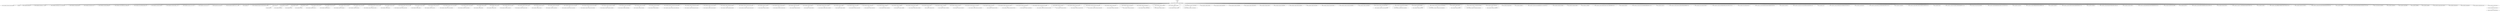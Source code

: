 digraph G
{
  "1/name/" -> "http://winupdate.ru/category/zapusk-programm/";
  "http://winupdate.ru/category/zapusk-programm" -> "http://winupdate.ru/category/zapusk-programm/";
  "1/update/" -> "http://winupdate.ru/category/zapusk-programm/";
  "http://winupdate.ru/category/zapusk-programm/" -> "http://winupdate.ru/favicon.ico";
  "http://winupdate.ru/category/zapusk-programm/" -> "http://winupdate.ru/script/jquery-1.7.2.min.js";
  "http://winupdate.ru/category/zapusk-programm/" -> "http://winupdate.ru/script/jquery-ui-1.9.2.custom.min.js";
  "http://winupdate.ru/category/zapusk-programm/" -> "http://winupdate.ru/script/select.pack.js";
  "http://winupdate.ru/category/zapusk-programm/" -> "http://winupdate.ru/script/main.js?v=1.1";
  "http://winupdate.ru/category/zapusk-programm/" -> "http://winupdate.ru/script/jQuery.fileinput.js";
  "http://winupdate.ru/category/zapusk-programm/" -> "http://winupdate.ru/script/validate/jquery.validate.min.js";
  "http://winupdate.ru/category/zapusk-programm/" -> "http://winupdate.ru/script/validate/messages_ru.js";
  "http://winupdate.ru/category/zapusk-programm/" -> "http://winupdate.ru/script/jquery-select.js";
  "http://winupdate.ru/category/zapusk-programm/" -> "http://winupdate.ru/script/jcarousellite_1.0.1.js";
  "http://winupdate.ru/category/zapusk-programm/" -> "http://winupdate.ru/css/jquery-ui.css?v=1.02";
  "http://winupdate.ru/category/zapusk-programm/" -> "http://winupdate.ru/css/style.css?v=1.1";
  "http://winupdate.ru/category/zapusk-programm/" -> "https://apis.google.com/js/plusone.js";
  "http://winupdate.ru/category/zapusk-programm/" -> "https://plus.google.com/106852787473717117206/";
  "http://winupdate.ru/category/zapusk-programm/" -> "http://winupdate.ru/";
  "http://winupdate.ru/category/zapusk-programm/" -> "http://www.facebook.com/pages/WinUpDate/258500644240539";
  "http://winupdate.ru/category/zapusk-programm/" -> "http://twitter.com/";
  "http://winupdate.ru/category/zapusk-programm/" -> "http://winupdate.ru/questions";
  "http://winupdate.ru/category/zapusk-programm/" -> "http://winupdate.ru/video";
  "http://winupdate.ru/category/zapusk-programm/" -> "http://winupdate.ru/articles";
  "http://winupdate.ru/category/zapusk-programm/" -> "http://winupdate.ru/category/antivirus";
  "http://winupdate.ru/category/zapusk-programm/" -> "http://winupdate.ru/category/fajervoly";
  "http://winupdate.ru/category/zapusk-programm/" -> "http://winupdate.ru/category/antishpiony";
  "http://winupdate.ru/category/zapusk-programm/" -> "http://winupdate.ru/category/shifrovanie";
  "http://winupdate.ru/category/zapusk-programm/" -> "http://winupdate.ru/category/menedzhery-parolej";
  "http://winupdate.ru/category/zapusk-programm/" -> "http://winupdate.ru/category/pleery";
  "http://winupdate.ru/category/zapusk-programm/" -> "http://winupdate.ru/category/onlajn-proigryvateli";
  "http://winupdate.ru/category/zapusk-programm/" -> "http://winupdate.ru/category/kodeki";
  "http://winupdate.ru/category/zapusk-programm/" -> "http://winupdate.ru/category/konvertory";
  "http://winupdate.ru/category/zapusk-programm/" -> "http://winupdate.ru/category/audio-i-video-redaktory";
  "http://winupdate.ru/category/zapusk-programm/" -> "http://winupdate.ru/category/video-redaktory";
  "http://winupdate.ru/category/zapusk-programm/" -> "http://winupdate.ru/category/dlja-dj";
  "http://winupdate.ru/category/zapusk-programm/" -> "http://winupdate.ru/category/utility";
  "http://winupdate.ru/category/zapusk-programm/" -> "http://winupdate.ru/category/zapis-cddvd";
  "http://winupdate.ru/category/zapusk-programm/" -> "http://winupdate.ru/category/emuljatory-diskov";
  "http://winupdate.ru/category/zapusk-programm/" -> "http://winupdate.ru/category/brauzery";
  "http://winupdate.ru/category/zapusk-programm/" -> "http://winupdate.ru/category/messendzhery";
  "http://winupdate.ru/category/zapusk-programm/" -> "http://winupdate.ru/category/pochtovye-programmy";
  "http://winupdate.ru/category/zapusk-programm/" -> "http://winupdate.ru/category/programmy-dlja-web-kamer";
  "http://winupdate.ru/category/zapusk-programm/" -> "http://winupdate.ru/category/menedzhery-zakachek";
  "http://winupdate.ru/category/zapusk-programm/" -> "http://winupdate.ru/category/obmen-fajlami";
  "http://winupdate.ru/category/zapusk-programm/" -> "http://winupdate.ru/category/hranilische";
  "http://winupdate.ru/category/zapusk-programm/" -> "http://winupdate.ru/category/ftp-klienty";
  "http://winupdate.ru/category/zapusk-programm/" -> "http://winupdate.ru/category/programmy-dlja-sozdanija-setej";
  "http://winupdate.ru/category/zapusk-programm/" -> "http://winupdate.ru/category/dopolnenija-k-brauzeram";
  "http://winupdate.ru/category/zapusk-programm/" -> "http://winupdate.ru/category/drugie-programmy";
  "http://winupdate.ru/category/zapusk-programm/" -> "http://winupdate.ru/category/graficheskie-redaktory";
  "http://winupdate.ru/category/zapusk-programm/" -> "http://winupdate.ru/category/programmy-dlja-prosmotra";
  "http://winupdate.ru/category/zapusk-programm/" -> "http://winupdate.ru/category/screenshot";
  "http://winupdate.ru/category/zapusk-programm/" -> "http://winupdate.ru/category/3d-modelirovanie";
  "http://winupdate.ru/category/zapusk-programm/" -> "http://winupdate.ru/category/ofis-i-tekst";
  "http://winupdate.ru/category/zapusk-programm/" -> "http://winupdate.ru/category/bloknoty";
  "http://winupdate.ru/category/zapusk-programm/" -> "http://winupdate.ru/category/tekstovye-redaktory";
  "http://winupdate.ru/category/zapusk-programm/" -> "http://winupdate.ru/category/chitalki";
  "http://winupdate.ru/category/zapusk-programm/" -> "http://winupdate.ru/category/prosmotr-pdf";
  "http://winupdate.ru/category/zapusk-programm/" -> "http://winupdate.ru/category/pdf-printery";
  "http://winupdate.ru/category/zapusk-programm/" -> "http://winupdate.ru/category/organajzery";
  "http://winupdate.ru/category/zapusk-programm/" -> "http://winupdate.ru/category/raskladka";
  "http://winupdate.ru/category/zapusk-programm/" -> "http://winupdate.ru/category/finansy-i-platezhi";
  "http://winupdate.ru/category/zapusk-programm/" -> "http://winupdate.ru/category/slovari";
  "http://winupdate.ru/category/zapusk-programm/" -> "http://winupdate.ru/category/vychislenija";
  "http://winupdate.ru/category/zapusk-programm/" -> "http://winupdate.ru/category/astronomija";
  "http://winupdate.ru/category/zapusk-programm/" -> "http://winupdate.ru/category/klaviaturnye-trenazhery";
  "http://winupdate.ru/category/zapusk-programm/" -> "http://winupdate.ru/category/chity-i-kody";
  "http://winupdate.ru/category/zapusk-programm/" -> "http://winupdate.ru/category/messendzhery-dlya-igr";
  "http://winupdate.ru/category/zapusk-programm/" -> "http://winupdate.ru/category/transljatsija-igr";
  "http://winupdate.ru/category/zapusk-programm/" -> "http://winupdate.ru/category/sinhronizatsija-i-upravlenie";
  "http://winupdate.ru/category/zapusk-programm/" -> "http://winupdate.ru/category/arhivatory";
  "http://winupdate.ru/category/zapusk-programm/" -> "http://winupdate.ru/category/zapusk-programm";
  "http://winupdate.ru/category/zapusk-programm/" -> "http://winupdate.ru/category/informatsija-i-diagnostika";
  "http://winupdate.ru/category/zapusk-programm/" -> "http://winupdate.ru/category/optimizatsija";
  "http://winupdate.ru/category/zapusk-programm/" -> "http://winupdate.ru/category/deinstalljatory";
  "http://winupdate.ru/category/zapusk-programm/" -> "http://winupdate.ru/category/nastrojka";
  "http://winupdate.ru/category/zapusk-programm/" -> "http://winupdate.ru/category/ochistka";
  "http://winupdate.ru/category/zapusk-programm/" -> "http://winupdate.ru/category/vosstanovlenie";
  "http://winupdate.ru/category/zapusk-programm/" -> "http://winupdate.ru/category/rezervnoe-kopirovanie";
  "http://winupdate.ru/category/zapusk-programm/" -> "http://winupdate.ru/category/fajlovye-menedzhery";
  "http://winupdate.ru/category/zapusk-programm/" -> "http://winupdate.ru/category/diski-i-fajly";
  "http://winupdate.ru/category/zapusk-programm/" -> "http://winupdate.ru/category/programmy-dlja-videoadapterov";
  "http://winupdate.ru/category/zapusk-programm/" -> "http://winupdate.ru/category/drajvera";
  "http://winupdate.ru/category/zapusk-programm/" -> "http://winupdate.ru/category/virtualizatsija-i-emuljatsija";
  "http://winupdate.ru/category/zapusk-programm/" -> "http://winupdate.ru/category/rabochij-stol";
  "http://winupdate.ru/category/zapusk-programm/" -> "http://winupdate.ru/category/programmirovanie";
  "http://winupdate.ru/category/zapusk-programm/" -> "http://winupdate.ru/category/sozdanie-sajtov";
  "http://winupdate.ru/category/zapusk-programm/" -> "http://winupdate.ru/category/sistema/";
  "http://winupdate.ru/category/zapusk-programm/" -> "http://winupdate.ru/category/bezopasnost/";
  "http://winupdate.ru/category/zapusk-programm/" -> "http://winupdate.ru/category/multimedija/";
  "http://winupdate.ru/category/zapusk-programm/" -> "http://winupdate.ru/category/rabota-s-cddvd/";
  "http://winupdate.ru/category/zapusk-programm/" -> "http://winupdate.ru/category/internet/";
  "http://winupdate.ru/category/zapusk-programm/" -> "http://winupdate.ru/category/izobrazhenija/";
  "http://winupdate.ru/category/zapusk-programm/" -> "http://winupdate.ru/category/ofisnye-programmy/";
  "http://winupdate.ru/category/zapusk-programm/" -> "http://winupdate.ru/category/obrazovanie/";
  "http://winupdate.ru/category/zapusk-programm/" -> "http://winupdate.ru/category/programmy-dlja-igr/";
  "http://winupdate.ru/category/zapusk-programm/" -> "http://winupdate.ru/category/programmy-dlja-telefonov/";
  "http://winupdate.ru/category/zapusk-programm/" -> "http://winupdate.ru/category/razrabotchiku/";
  "http://winupdate.ru/category/zapusk-programm/" -> "http://winupdate.ru/category/arhivatory/";
  "http://winupdate.ru/category/arhivatory" -> "http://winupdate.ru/category/arhivatory/";
  "http://winupdate.ru/category/zapusk-programm/" -> "http://winupdate.ru/category/informatsija-i-diagnostika/";
  "http://winupdate.ru/category/informatsija-i-diagnostika" -> "http://winupdate.ru/category/informatsija-i-diagnostika/";
  "http://winupdate.ru/category/zapusk-programm/" -> "http://winupdate.ru/category/optimizatsija/";
  "http://winupdate.ru/category/optimizatsija" -> "http://winupdate.ru/category/optimizatsija/";
  "http://winupdate.ru/category/zapusk-programm/" -> "http://winupdate.ru/category/deinstalljatory/";
  "http://winupdate.ru/category/deinstalljatory" -> "http://winupdate.ru/category/deinstalljatory/";
  "http://winupdate.ru/category/zapusk-programm/" -> "http://winupdate.ru/category/nastrojka/";
  "http://winupdate.ru/category/nastrojka" -> "http://winupdate.ru/category/nastrojka/";
  "http://winupdate.ru/category/zapusk-programm/" -> "http://winupdate.ru/category/ochistka/";
  "http://winupdate.ru/category/ochistka" -> "http://winupdate.ru/category/ochistka/";
  "http://winupdate.ru/category/zapusk-programm/" -> "http://winupdate.ru/category/vosstanovlenie/";
  "http://winupdate.ru/category/vosstanovlenie" -> "http://winupdate.ru/category/vosstanovlenie/";
  "http://winupdate.ru/category/zapusk-programm/" -> "http://winupdate.ru/category/rezervnoe-kopirovanie/";
  "http://winupdate.ru/category/rezervnoe-kopirovanie" -> "http://winupdate.ru/category/rezervnoe-kopirovanie/";
  "http://winupdate.ru/category/zapusk-programm/" -> "http://winupdate.ru/category/fajlovye-menedzhery/";
  "http://winupdate.ru/category/fajlovye-menedzhery" -> "http://winupdate.ru/category/fajlovye-menedzhery/";
  "http://winupdate.ru/category/zapusk-programm/" -> "http://winupdate.ru/category/diski-i-fajly/";
  "http://winupdate.ru/category/diski-i-fajly" -> "http://winupdate.ru/category/diski-i-fajly/";
  "http://winupdate.ru/category/zapusk-programm/" -> "http://winupdate.ru/category/programmy-dlja-videoadapterov/";
  "http://winupdate.ru/category/programmy-dlja-videoadapterov" -> "http://winupdate.ru/category/programmy-dlja-videoadapterov/";
  "http://winupdate.ru/category/zapusk-programm/" -> "http://winupdate.ru/category/drajvera/";
  "http://winupdate.ru/category/drajvera" -> "http://winupdate.ru/category/drajvera/";
  "http://winupdate.ru/category/zapusk-programm/" -> "http://winupdate.ru/category/virtualizatsija-i-emuljatsija/";
  "http://winupdate.ru/category/virtualizatsija-i-emuljatsija" -> "http://winupdate.ru/category/virtualizatsija-i-emuljatsija/";
  "http://winupdate.ru/category/zapusk-programm/" -> "http://winupdate.ru/category/rabochij-stol/";
  "http://winupdate.ru/category/rabochij-stol" -> "http://winupdate.ru/category/rabochij-stol/";
  "http://winupdate.ru/category/zapusk-programm/" -> "1/update/";
  "http://winupdate.ru/category/zapusk-programm/" -> "1/name/";
  "http://winupdate.ru/category/zapusk-programm/" -> "http://winupdate.ru/images/star.png";
  "http://winupdate.ru/category/zapusk-programm/" -> "http://winupdate.ru/adobe-air/";
  "http://winupdate.ru/category/zapusk-programm/" -> "http://winupdate.ru/uploads/41f2e41cf0b29fabba9f4c73617130ad10664_l.jpg";
  "http://winupdate.ru/category/zapusk-programm/" -> "http://winupdate.ru/images/star_half.png";
  "http://winupdate.ru/category/zapusk-programm/" -> "http://winupdate.ru/images/star_off.png";
  "http://winupdate.ru/category/zapusk-programm/" -> "http://winupdate.ru/wintoflash/";
  "http://winupdate.ru/category/zapusk-programm/" -> "http://winupdate.ru/uploads/1dabd65145ede0778eec71d04fb0849859573_l.jpg";
  "http://winupdate.ru/category/zapusk-programm/" -> "http://winupdate.ru/launcher/";
  "http://winupdate.ru/category/zapusk-programm/" -> "http://winupdate.ru/uploads/ee1080310ec3fa84f8684ef656c8add34101_l.jpg";
  "http://winupdate.ru/category/zapusk-programm/" -> "http://winupdate.ru/autoruns/";
  "http://winupdate.ru/category/zapusk-programm/" -> "http://winupdate.ru/uploads/22a2b837e319bfe04e595aaa03d38f6f26675_l.jpg";
  "http://winupdate.ru/category/zapusk-programm/" -> "http://winupdate.ru/java-runtime-environment/";
  "http://winupdate.ru/category/zapusk-programm/" -> "http://winupdate.ru/uploads/a10e3085badd49389a1d497a5c794fd121434_l.jpg";
  "http://winupdate.ru/category/zapusk-programm/" -> "http://winupdate.ru/microsoftnet-framework/";
  "http://winupdate.ru/category/zapusk-programm/" -> "http://winupdate.ru/uploads/0aeb8d2886e74faea3d579a8eebddd7e9196_l.jpg";
  "http://winupdate.ru/category/zapusk-programm/" -> "http://winupdate.ru/avast-free/";
  "http://winupdate.ru/category/zapusk-programm/" -> "http://winupdate.ru/uploads/da24224246e19ce859083a168b5a2b2d8248_s.jpg";
  "http://winupdate.ru/category/zapusk-programm/" -> "http://winupdate.ru/icq-7/";
  "http://winupdate.ru/category/zapusk-programm/" -> "http://winupdate.ru/uploads/e7ae6d06de429e4202608fd9e1ba847b33496_s.jpg";
  "http://winupdate.ru/category/zapusk-programm/" -> "http://winupdate.ru/google-chrome/";
  "http://winupdate.ru/category/zapusk-programm/" -> "http://winupdate.ru/uploads/3b595c18a11a3d0f3e87f696d1d6409817623_s.jpg";
  "http://winupdate.ru/category/zapusk-programm/" -> "http://winupdate.ru/winamp-full/";
  "http://winupdate.ru/category/zapusk-programm/" -> "http://winupdate.ru/uploads/48363d775a56151554ad59671b5003ad13844_s.jpg";
  "http://winupdate.ru/category/zapusk-programm/" -> "http://winupdate.ru/skype/";
  "http://winupdate.ru/category/zapusk-programm/" -> "http://winupdate.ru/uploads/2d76e12ffac2a73d98c8f590aafda5f87647_s.jpg";
  "http://winupdate.ru/category/zapusk-programm/" -> "http://winupdate.ru/k-lite-codec-pack-standart/";
  "http://winupdate.ru/category/zapusk-programm/" -> "http://winupdate.ru/uploads/38afdcf48a09ba07906ae17ee74c75b914543_s.jpg";
  "http://winupdate.ru/category/zapusk-programm/" -> "http://winupdate.ru/icloud-drive/";
  "http://winupdate.ru/category/zapusk-programm/" -> "http://winupdate.ru/uploads/61bffae8aabcf024f6e4c4945bfeb02a_s.jpg";
  "http://winupdate.ru/category/zapusk-programm/" -> "http://winupdate.ru/greenshot/";
  "http://winupdate.ru/category/zapusk-programm/" -> "http://winupdate.ru/uploads/7ecf2dccd7a163c8a7d0cb86db7bd0b613197_s.jpg";
  "http://winupdate.ru/category/zapusk-programm/" -> "http://winupdate.ru/bandicam/";
  "http://winupdate.ru/category/zapusk-programm/" -> "http://winupdate.ru/uploads/82daeae4f4f742ffce425386073149dd_s.jpg";
  "http://winupdate.ru/category/zapusk-programm/" -> "http://winupdate.ru/ccleaner-portable/";
  "http://winupdate.ru/category/zapusk-programm/" -> "http://winupdate.ru/uploads/a8ad086c8eba1d54a67849a36e5d352510844_s.jpg";
  "http://winupdate.ru/category/zapusk-programm/" -> "http://winupdate.ru/google-chrome-portable/";
  "http://winupdate.ru/category/zapusk-programm/" -> "http://winupdate.ru/qip-2012/";
  "http://winupdate.ru/category/zapusk-programm/" -> "http://winupdate.ru/uploads/49e366442bee6993a9a21e804cac13426535_s.jpg";
  "http://winupdate.ru/category/zapusk-programm/" -> "http://winupdate.ru/daemon-tools-lite/";
  "http://winupdate.ru/category/zapusk-programm/" -> "http://winupdate.ru/uploads/c01743997ad6a0ae40e97be5fe7647948043_s.jpg";
  "http://winupdate.ru/category/zapusk-programm/" -> "http://winupdate.ru/dropbox/";
  "http://winupdate.ru/category/zapusk-programm/" -> "http://winupdate.ru/uploads/dfff665bb878ffd46b2927d5697785aa13018_s.jpg";
  "http://winupdate.ru/category/zapusk-programm/" -> "http://winupdate.ru/kaspersky-rescue-disk/";
  "http://winupdate.ru/category/zapusk-programm/" -> "http://winupdate.ru/uploads/2d515c2e3c36e70f929c60df7d482ce07608_s.jpg";
  "http://winupdate.ru/category/zapusk-programm/" -> "http://winupdate.ru/keepass/";
  "http://winupdate.ru/category/zapusk-programm/" -> "http://winupdate.ru/uploads/b432e33b91feee3b120d1bd61cab17247079_s.jpg";
  "http://winupdate.ru/category/zapusk-programm/" -> "http://www.itmovement.com/?lang=ru";
  "http://winupdate.ru/category/zapusk-programm/" -> "http://winupdate.ru/page/about/";
  "http://winupdate.ru/category/zapusk-programm/" -> "http://winupdate.ru/page/reklama/";
  "http://winupdate.ru/category/zapusk-programm/" -> "http://winupdate.ru/feedback/";
  "http://winupdate.ru/category/zapusk-programm/" -> "http://winupdate.ru/page/faq/";
  "http://winupdate.ru/category/zapusk-programm/" -> "http://winupdate.ru/images/register_title.png";
  "http://winupdate.ru/category/zapusk-programm/" -> "http://winupdate.ru/images/vk.gif";
  "http://winupdate.ru/category/zapusk-programm/" -> "http://winupdate.ru/images/fb.gif";
  "http://winupdate.ru/category/zapusk-programm/" -> "http://winupdate.ru/images/forget_pw.png";
  "http://winupdate.ru/category/zapusk-programm/" -> "http://mc.yandex.ru/watch/20524612";
  "http://twitter.com/" -> "https://twitter.com/";
  "http://winupdate.ru/category/drugie-programmy" -> "http://winupdate.ru/category/drugie-programmy/";
  "http://winupdate.ru/category/fajervoly" -> "http://winupdate.ru/category/fajervoly/";
  "http://mc.yandex.ru/watch/20524612" -> "https://mc.yandex.ru/watch/20524612";
  "http://winupdate.ru/category/bloknoty" -> "http://winupdate.ru/category/bloknoty/";
  "http://winupdate.ru/category/kodeki" -> "http://winupdate.ru/category/kodeki/";
  "http://winupdate.ru/category/messendzhery-dlya-igr" -> "http://winupdate.ru/category/messendzhery-dlya-igr/";
  "http://winupdate.ru/category/dopolnenija-k-brauzeram" -> "http://winupdate.ru/category/dopolnenija-k-brauzeram/";
  "http://winupdate.ru/category/organajzery" -> "http://winupdate.ru/category/organajzery/";
  "http://winupdate.ru/category/chitalki" -> "http://winupdate.ru/category/chitalki/";
  "http://winupdate.ru/category/programmy-dlja-sozdanija-setej" -> "http://winupdate.ru/category/programmy-dlja-sozdanija-setej/";
  "http://winupdate.ru/category/chity-i-kody" -> "http://winupdate.ru/category/chity-i-kody/";
  "http://winupdate.ru/category/brauzery" -> "http://winupdate.ru/category/brauzery/";
  "http://winupdate.ru/questions" -> "http://winupdate.ru/questions/";
  "http://winupdate.ru/category/emuljatory-diskov" -> "http://winupdate.ru/category/emuljatory-diskov/";
  "http://winupdate.ru/category/messendzhery" -> "http://winupdate.ru/category/messendzhery/";
  "http://winupdate.ru/category/pochtovye-programmy" -> "http://winupdate.ru/category/pochtovye-programmy/";
  "http://winupdate.ru/category/obmen-fajlami" -> "http://winupdate.ru/category/obmen-fajlami/";
  "http://winupdate.ru/category/pdf-printery" -> "http://winupdate.ru/category/pdf-printery/";
  "http://winupdate.ru/category/raskladka" -> "http://winupdate.ru/category/raskladka/";
  "http://winupdate.ru/category/finansy-i-platezhi" -> "http://winupdate.ru/category/finansy-i-platezhi/";
  "http://winupdate.ru/category/slovari" -> "http://winupdate.ru/category/slovari/";
  "http://winupdate.ru/category/vychislenija" -> "http://winupdate.ru/category/vychislenija/";
  "http://winupdate.ru/category/astronomija" -> "http://winupdate.ru/category/astronomija/";
  "https://mc.yandex.ru/watch/20524612" -> "https://mc.yandex.ru/watch/20524612/1";
  "http://winupdate.ru/category/3d-modelirovanie" -> "http://winupdate.ru/category/3d-modelirovanie/";
  "http://winupdate.ru/category/sinhronizatsija-i-upravlenie" -> "http://winupdate.ru/category/sinhronizatsija-i-upravlenie/";
  "http://winupdate.ru/category/dlja-dj" -> "http://winupdate.ru/category/dlja-dj/";
  "http://winupdate.ru/category/zapis-cddvd" -> "http://winupdate.ru/category/zapis-cddvd/";
  "http://winupdate.ru/category/video-redaktory" -> "http://winupdate.ru/category/video-redaktory/";
  "http://winupdate.ru/category/screenshot" -> "http://winupdate.ru/category/screenshot/";
  "http://winupdate.ru/category/transljatsija-igr" -> "http://winupdate.ru/category/transljatsija-igr/";
  "http://winupdate.ru/category/pleery" -> "http://winupdate.ru/category/pleery/";
  "http://winupdate.ru/video" -> "http://winupdate.ru/video/";
  "http://winupdate.ru/category/programmirovanie" -> "http://winupdate.ru/category/programmirovanie/";
  "http://winupdate.ru/category/antivirus" -> "http://winupdate.ru/category/antivirus/";
  "http://winupdate.ru/category/sozdanie-sajtov" -> "http://winupdate.ru/category/sozdanie-sajtov/";
  "http://winupdate.ru/category/graficheskie-redaktory" -> "http://winupdate.ru/category/graficheskie-redaktory/";
  "http://winupdate.ru/category/programmy-dlja-web-kamer" -> "http://winupdate.ru/category/programmy-dlja-web-kamer/";
  "http://winupdate.ru/category/menedzhery-zakachek" -> "http://winupdate.ru/category/menedzhery-zakachek/";
  "http://winupdate.ru/category/hranilische" -> "http://winupdate.ru/category/hranilische/";
  "http://winupdate.ru/category/ftp-klienty" -> "http://winupdate.ru/category/ftp-klienty/";
  "http://winupdate.ru/category/utility" -> "http://winupdate.ru/category/utility/";
  "http://winupdate.ru/category/programmy-dlja-prosmotra" -> "http://winupdate.ru/category/programmy-dlja-prosmotra/";
  "http://winupdate.ru/category/antishpiony" -> "http://winupdate.ru/category/antishpiony/";
  "http://winupdate.ru/articles" -> "http://winupdate.ru/articles/";
  "http://winupdate.ru/category/shifrovanie" -> "http://winupdate.ru/category/shifrovanie/";
  "http://winupdate.ru/category/klaviaturnye-trenazhery" -> "http://winupdate.ru/category/klaviaturnye-trenazhery/";
  "http://winupdate.ru/category/menedzhery-parolej" -> "http://winupdate.ru/category/menedzhery-parolej/";
  "http://winupdate.ru/category/prosmotr-pdf" -> "http://winupdate.ru/category/prosmotr-pdf/";
  "http://winupdate.ru/category/audio-i-video-redaktory" -> "http://winupdate.ru/category/audio-i-video-redaktory/";
  "http://winupdate.ru/category/onlajn-proigryvateli" -> "http://winupdate.ru/category/onlajn-proigryvateli/";
  "http://winupdate.ru/category/konvertory" -> "http://winupdate.ru/category/konvertory/";
  "http://winupdate.ru/category/ofis-i-tekst" -> "http://winupdate.ru/category/ofis-i-tekst/";
  "http://winupdate.ru/category/tekstovye-redaktory" -> "http://winupdate.ru/category/tekstovye-redaktory/";
}
